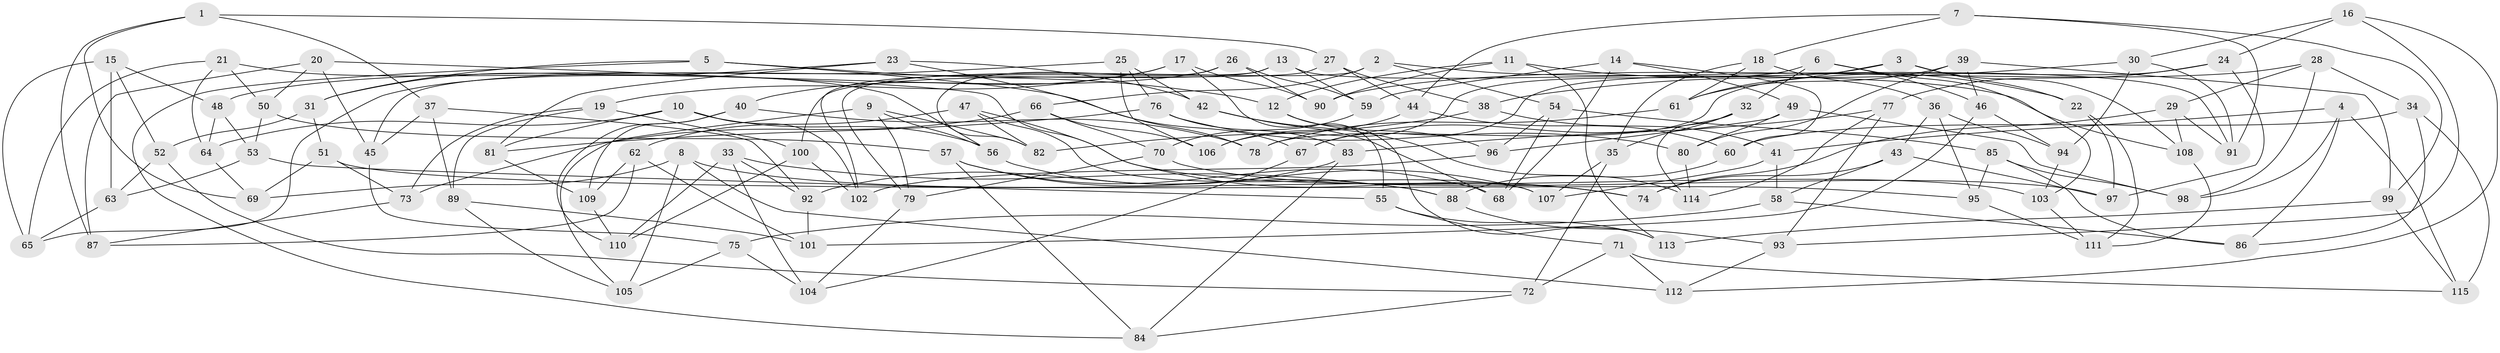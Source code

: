 // Generated by graph-tools (version 1.1) at 2025/26/03/09/25 03:26:50]
// undirected, 115 vertices, 230 edges
graph export_dot {
graph [start="1"]
  node [color=gray90,style=filled];
  1;
  2;
  3;
  4;
  5;
  6;
  7;
  8;
  9;
  10;
  11;
  12;
  13;
  14;
  15;
  16;
  17;
  18;
  19;
  20;
  21;
  22;
  23;
  24;
  25;
  26;
  27;
  28;
  29;
  30;
  31;
  32;
  33;
  34;
  35;
  36;
  37;
  38;
  39;
  40;
  41;
  42;
  43;
  44;
  45;
  46;
  47;
  48;
  49;
  50;
  51;
  52;
  53;
  54;
  55;
  56;
  57;
  58;
  59;
  60;
  61;
  62;
  63;
  64;
  65;
  66;
  67;
  68;
  69;
  70;
  71;
  72;
  73;
  74;
  75;
  76;
  77;
  78;
  79;
  80;
  81;
  82;
  83;
  84;
  85;
  86;
  87;
  88;
  89;
  90;
  91;
  92;
  93;
  94;
  95;
  96;
  97;
  98;
  99;
  100;
  101;
  102;
  103;
  104;
  105;
  106;
  107;
  108;
  109;
  110;
  111;
  112;
  113;
  114;
  115;
  1 -- 87;
  1 -- 69;
  1 -- 37;
  1 -- 27;
  2 -- 79;
  2 -- 54;
  2 -- 108;
  2 -- 66;
  3 -- 61;
  3 -- 108;
  3 -- 22;
  3 -- 67;
  4 -- 115;
  4 -- 86;
  4 -- 98;
  4 -- 41;
  5 -- 12;
  5 -- 31;
  5 -- 67;
  5 -- 84;
  6 -- 32;
  6 -- 106;
  6 -- 103;
  6 -- 46;
  7 -- 18;
  7 -- 99;
  7 -- 44;
  7 -- 91;
  8 -- 105;
  8 -- 112;
  8 -- 74;
  8 -- 69;
  9 -- 79;
  9 -- 56;
  9 -- 82;
  9 -- 105;
  10 -- 64;
  10 -- 102;
  10 -- 56;
  10 -- 81;
  11 -- 90;
  11 -- 12;
  11 -- 22;
  11 -- 113;
  12 -- 113;
  12 -- 96;
  13 -- 45;
  13 -- 102;
  13 -- 59;
  13 -- 91;
  14 -- 60;
  14 -- 68;
  14 -- 59;
  14 -- 49;
  15 -- 65;
  15 -- 63;
  15 -- 52;
  15 -- 48;
  16 -- 93;
  16 -- 30;
  16 -- 112;
  16 -- 24;
  17 -- 19;
  17 -- 55;
  17 -- 90;
  17 -- 40;
  18 -- 36;
  18 -- 35;
  18 -- 61;
  19 -- 73;
  19 -- 100;
  19 -- 89;
  20 -- 74;
  20 -- 50;
  20 -- 87;
  20 -- 45;
  21 -- 50;
  21 -- 56;
  21 -- 65;
  21 -- 64;
  22 -- 97;
  22 -- 111;
  23 -- 42;
  23 -- 31;
  23 -- 81;
  23 -- 78;
  24 -- 78;
  24 -- 77;
  24 -- 97;
  25 -- 106;
  25 -- 76;
  25 -- 48;
  25 -- 42;
  26 -- 59;
  26 -- 90;
  26 -- 82;
  26 -- 65;
  27 -- 38;
  27 -- 100;
  27 -- 44;
  28 -- 90;
  28 -- 34;
  28 -- 98;
  28 -- 29;
  29 -- 74;
  29 -- 108;
  29 -- 91;
  30 -- 38;
  30 -- 91;
  30 -- 94;
  31 -- 51;
  31 -- 52;
  32 -- 35;
  32 -- 67;
  32 -- 114;
  33 -- 88;
  33 -- 104;
  33 -- 110;
  33 -- 92;
  34 -- 60;
  34 -- 115;
  34 -- 86;
  35 -- 107;
  35 -- 72;
  36 -- 95;
  36 -- 43;
  36 -- 94;
  37 -- 45;
  37 -- 89;
  37 -- 92;
  38 -- 41;
  38 -- 82;
  39 -- 99;
  39 -- 46;
  39 -- 61;
  39 -- 80;
  40 -- 109;
  40 -- 110;
  40 -- 78;
  41 -- 58;
  41 -- 107;
  42 -- 114;
  42 -- 68;
  43 -- 97;
  43 -- 74;
  43 -- 58;
  44 -- 106;
  44 -- 60;
  45 -- 75;
  46 -- 101;
  46 -- 94;
  47 -- 103;
  47 -- 82;
  47 -- 107;
  47 -- 62;
  48 -- 64;
  48 -- 53;
  49 -- 80;
  49 -- 96;
  49 -- 98;
  50 -- 57;
  50 -- 53;
  51 -- 73;
  51 -- 95;
  51 -- 69;
  52 -- 72;
  52 -- 63;
  53 -- 55;
  53 -- 63;
  54 -- 68;
  54 -- 96;
  54 -- 85;
  55 -- 113;
  55 -- 71;
  56 -- 107;
  57 -- 84;
  57 -- 88;
  57 -- 68;
  58 -- 86;
  58 -- 75;
  59 -- 70;
  60 -- 88;
  61 -- 78;
  62 -- 101;
  62 -- 87;
  62 -- 109;
  63 -- 65;
  64 -- 69;
  66 -- 70;
  66 -- 73;
  66 -- 106;
  67 -- 104;
  70 -- 79;
  70 -- 97;
  71 -- 115;
  71 -- 112;
  71 -- 72;
  72 -- 84;
  73 -- 87;
  75 -- 105;
  75 -- 104;
  76 -- 81;
  76 -- 83;
  76 -- 80;
  77 -- 83;
  77 -- 114;
  77 -- 93;
  79 -- 104;
  80 -- 114;
  81 -- 109;
  83 -- 84;
  83 -- 92;
  85 -- 95;
  85 -- 98;
  85 -- 86;
  88 -- 93;
  89 -- 101;
  89 -- 105;
  92 -- 101;
  93 -- 112;
  94 -- 103;
  95 -- 111;
  96 -- 102;
  99 -- 115;
  99 -- 113;
  100 -- 102;
  100 -- 110;
  103 -- 111;
  108 -- 111;
  109 -- 110;
}
